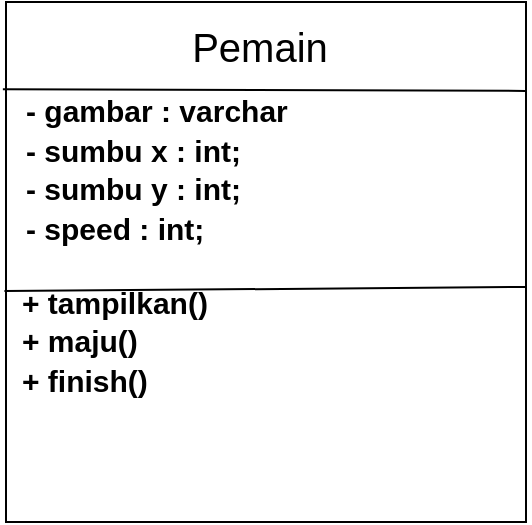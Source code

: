 <mxfile version="22.0.8" type="github">
  <diagram name="Page-1" id="6stjd0rLlLMC0dgkhvGz">
    <mxGraphModel dx="1173" dy="642" grid="1" gridSize="10" guides="1" tooltips="1" connect="1" arrows="1" fold="1" page="1" pageScale="1" pageWidth="850" pageHeight="1100" math="0" shadow="0">
      <root>
        <mxCell id="0" />
        <mxCell id="1" parent="0" />
        <mxCell id="C9U8APSl277um6p8lGCJ-1" value="" style="whiteSpace=wrap;html=1;aspect=fixed;" vertex="1" parent="1">
          <mxGeometry x="98" y="90" width="260" height="260" as="geometry" />
        </mxCell>
        <mxCell id="C9U8APSl277um6p8lGCJ-3" value="" style="endArrow=none;html=1;rounded=0;exitX=-0.006;exitY=0.168;exitDx=0;exitDy=0;exitPerimeter=0;entryX=0.999;entryY=0.171;entryDx=0;entryDy=0;entryPerimeter=0;" edge="1" parent="1" source="C9U8APSl277um6p8lGCJ-1" target="C9U8APSl277um6p8lGCJ-1">
          <mxGeometry width="50" height="50" relative="1" as="geometry">
            <mxPoint x="250" y="260" as="sourcePoint" />
            <mxPoint x="300" y="210" as="targetPoint" />
          </mxGeometry>
        </mxCell>
        <mxCell id="C9U8APSl277um6p8lGCJ-4" value="&lt;span style=&quot;font-size: 20px;&quot;&gt;Pemain&lt;/span&gt;" style="text;html=1;strokeColor=none;fillColor=none;align=center;verticalAlign=middle;whiteSpace=wrap;rounded=0;strokeWidth=2;" vertex="1" parent="1">
          <mxGeometry x="195" y="97" width="60" height="30" as="geometry" />
        </mxCell>
        <mxCell id="C9U8APSl277um6p8lGCJ-5" value="" style="endArrow=none;html=1;rounded=0;exitX=-0.003;exitY=0.556;exitDx=0;exitDy=0;entryX=1.001;entryY=0.548;entryDx=0;entryDy=0;exitPerimeter=0;entryPerimeter=0;" edge="1" parent="1" source="C9U8APSl277um6p8lGCJ-1" target="C9U8APSl277um6p8lGCJ-1">
          <mxGeometry width="50" height="50" relative="1" as="geometry">
            <mxPoint x="250" y="260" as="sourcePoint" />
            <mxPoint x="300" y="210" as="targetPoint" />
          </mxGeometry>
        </mxCell>
        <mxCell id="C9U8APSl277um6p8lGCJ-7" value="&lt;p style=&quot;line-height: 30%; font-size: 15px;&quot;&gt;&lt;font style=&quot;font-size: 15px;&quot;&gt;&lt;b&gt;- gambar : varchar&lt;/b&gt;&lt;/font&gt;&lt;/p&gt;&lt;p style=&quot;line-height: 30%; font-size: 15px;&quot;&gt;&lt;font style=&quot;font-size: 15px;&quot;&gt;&lt;b&gt;- sumbu x : int;&lt;/b&gt;&lt;/font&gt;&lt;/p&gt;&lt;p style=&quot;line-height: 30%; font-size: 15px;&quot;&gt;&lt;font style=&quot;font-size: 15px;&quot;&gt;&lt;b&gt;- sumbu y : int;&lt;/b&gt;&lt;/font&gt;&lt;/p&gt;&lt;p style=&quot;line-height: 30%; font-size: 15px;&quot;&gt;&lt;font style=&quot;font-size: 15px;&quot;&gt;&lt;b&gt;- speed : int;&lt;/b&gt;&lt;/font&gt;&lt;/p&gt;" style="text;html=1;strokeColor=none;fillColor=none;align=left;verticalAlign=middle;whiteSpace=wrap;rounded=0;" vertex="1" parent="1">
          <mxGeometry x="106" y="159" width="140" height="30" as="geometry" />
        </mxCell>
        <mxCell id="C9U8APSl277um6p8lGCJ-8" value="&lt;p style=&quot;line-height: 30%; font-size: 15px;&quot;&gt;&lt;b&gt;+ tampilkan()&lt;/b&gt;&lt;/p&gt;&lt;p style=&quot;line-height: 30%; font-size: 15px;&quot;&gt;&lt;b style=&quot;background-color: initial;&quot;&gt;+ maju()&lt;/b&gt;&lt;/p&gt;&lt;p style=&quot;line-height: 30%; font-size: 15px;&quot;&gt;&lt;b&gt;+ finish()&lt;/b&gt;&lt;/p&gt;" style="text;html=1;strokeColor=none;fillColor=none;align=left;verticalAlign=middle;whiteSpace=wrap;rounded=0;" vertex="1" parent="1">
          <mxGeometry x="104" y="245" width="140" height="30" as="geometry" />
        </mxCell>
      </root>
    </mxGraphModel>
  </diagram>
</mxfile>
